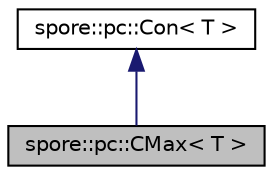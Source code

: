 digraph "spore::pc::CMax&lt; T &gt;"
{
  edge [fontname="Helvetica",fontsize="10",labelfontname="Helvetica",labelfontsize="10"];
  node [fontname="Helvetica",fontsize="10",shape=record];
  Node2 [label="spore::pc::CMax\< T \>",height=0.2,width=0.4,color="black", fillcolor="grey75", style="filled", fontcolor="black"];
  Node3 -> Node2 [dir="back",color="midnightblue",fontsize="10",style="solid",fontname="Helvetica"];
  Node3 [label="spore::pc::Con\< T \>",height=0.2,width=0.4,color="black", fillcolor="white", style="filled",URL="$classspore_1_1pc_1_1Con.html",tooltip="Base class to all conditions that can be imposed onto parameters. "];
}
